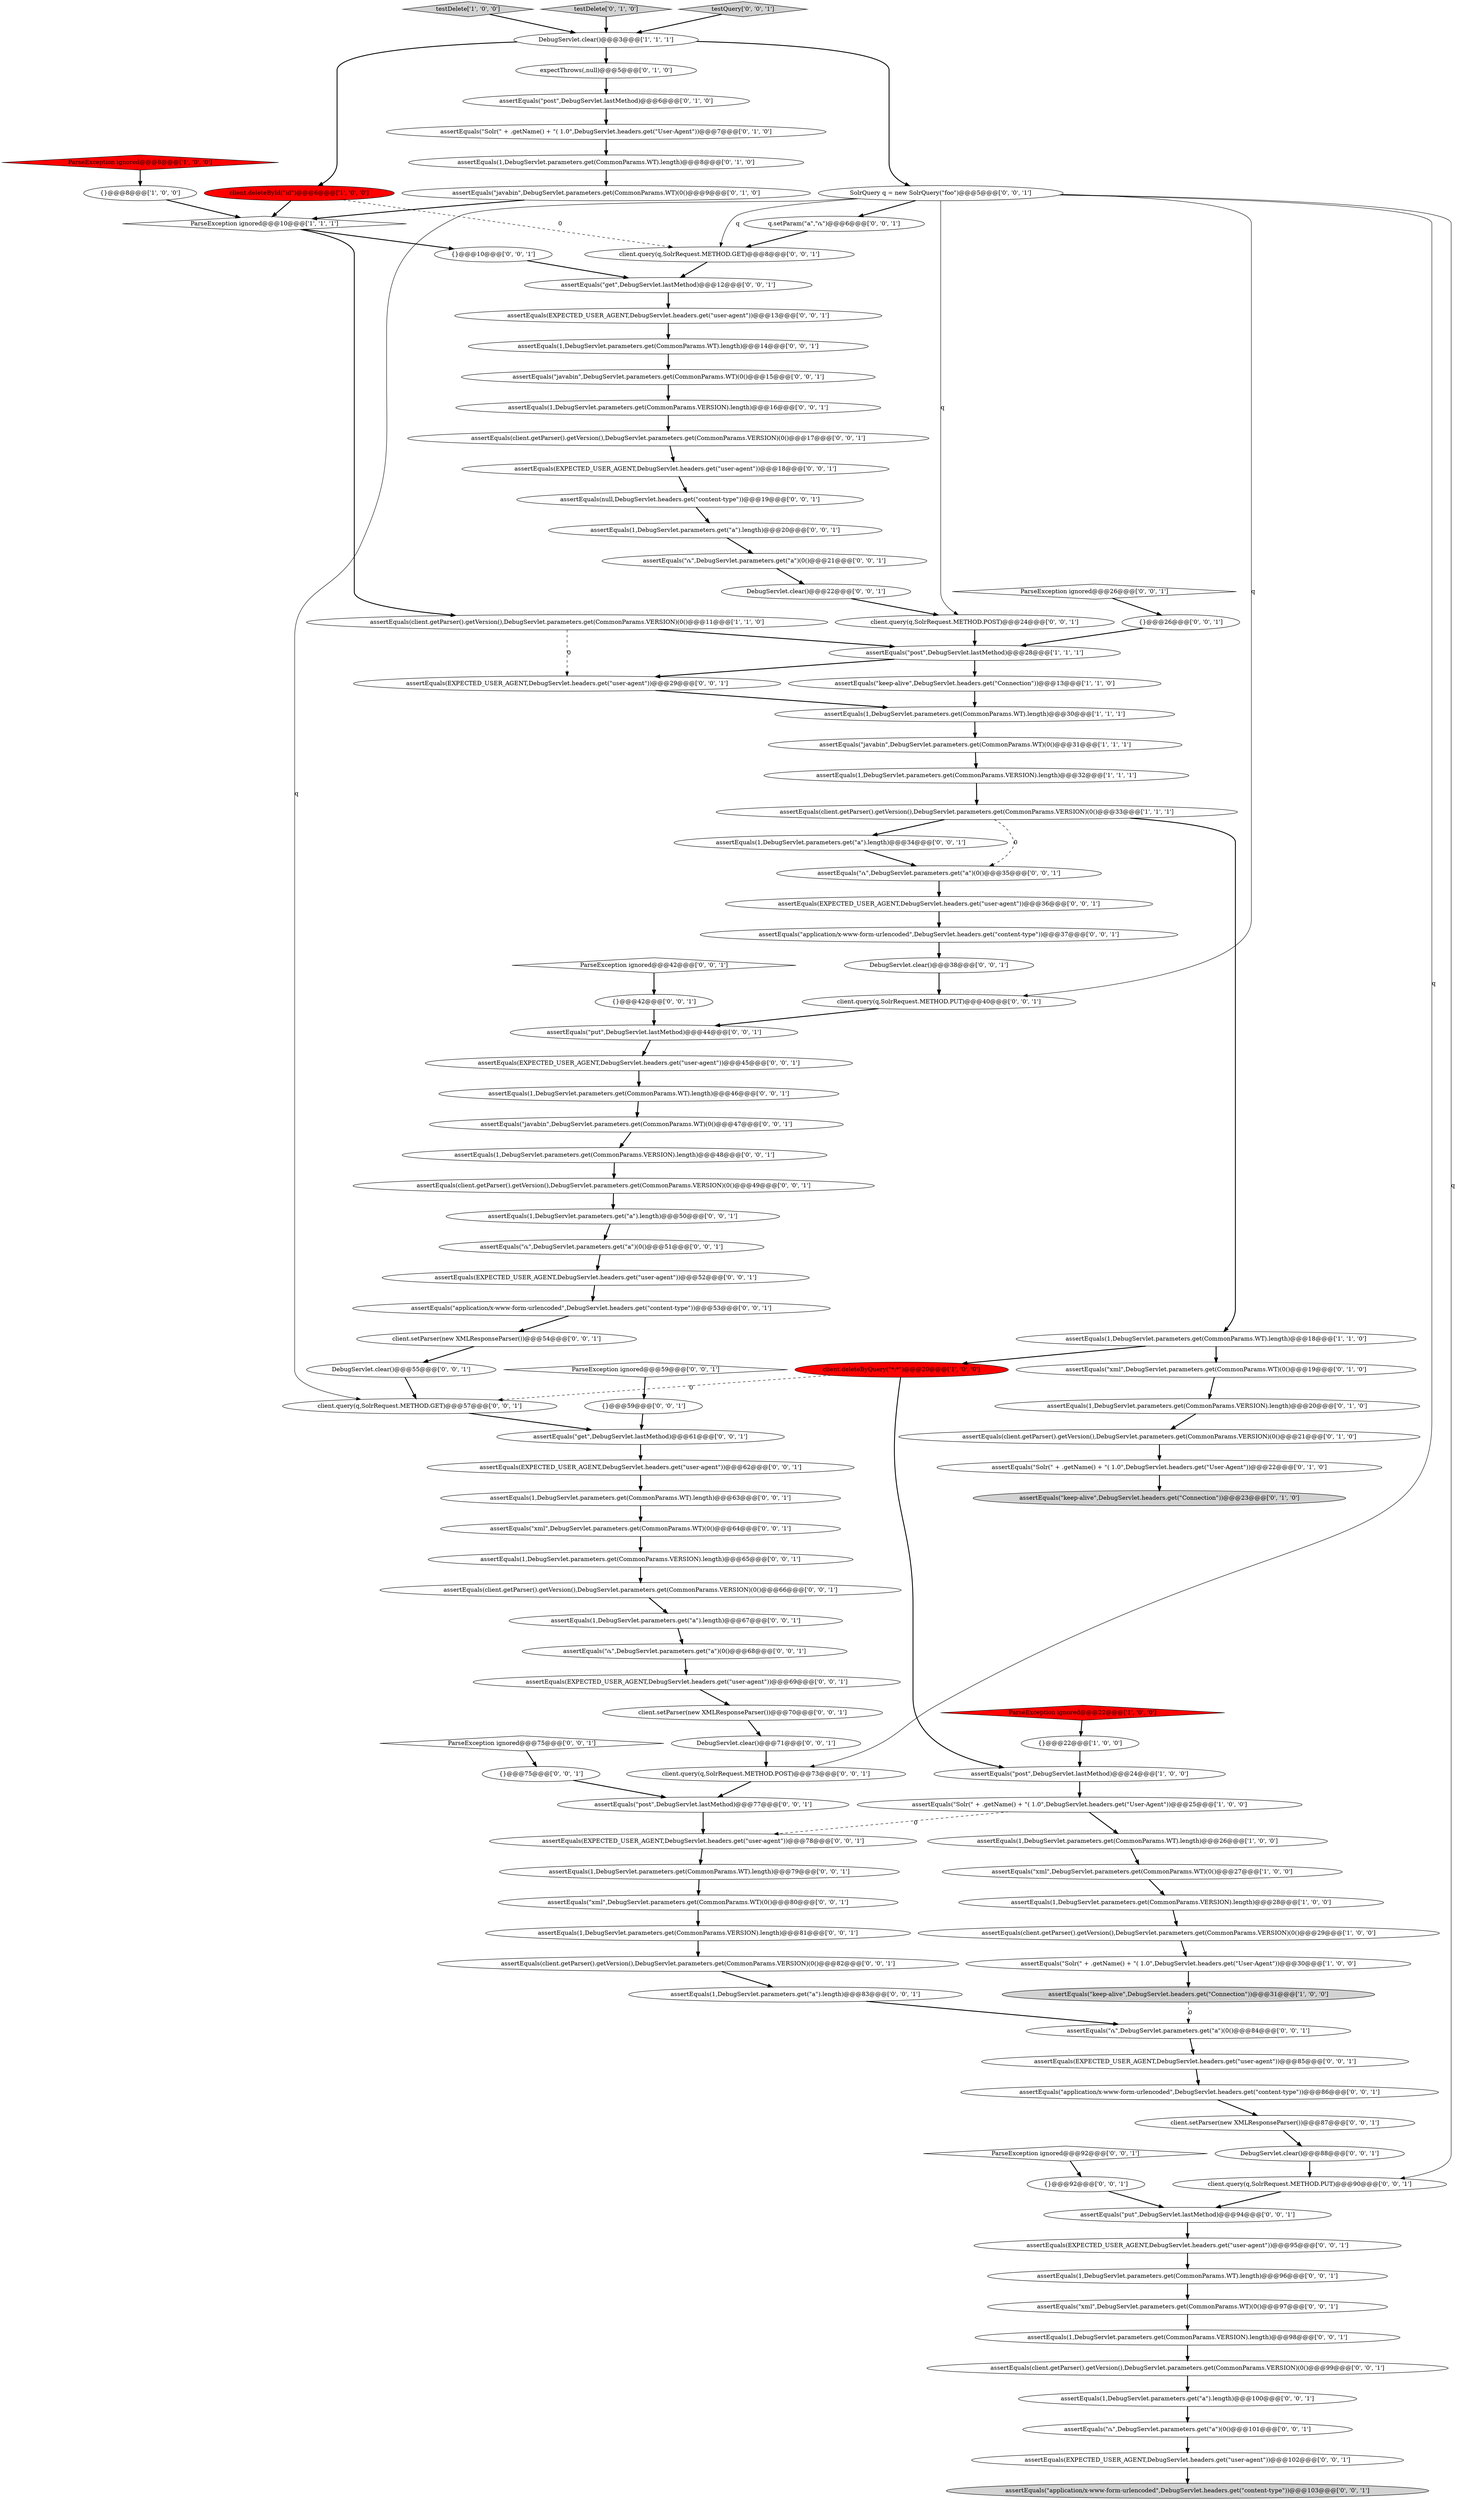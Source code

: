 digraph {
116 [style = filled, label = "{}@@@59@@@['0', '0', '1']", fillcolor = white, shape = ellipse image = "AAA0AAABBB3BBB"];
43 [style = filled, label = "assertEquals(EXPECTED_USER_AGENT,DebugServlet.headers.get(\"user-agent\"))@@@29@@@['0', '0', '1']", fillcolor = white, shape = ellipse image = "AAA0AAABBB3BBB"];
77 [style = filled, label = "ParseException ignored@@@92@@@['0', '0', '1']", fillcolor = white, shape = diamond image = "AAA0AAABBB3BBB"];
72 [style = filled, label = "client.query(q,SolrRequest.METHOD.GET)@@@57@@@['0', '0', '1']", fillcolor = white, shape = ellipse image = "AAA0AAABBB3BBB"];
93 [style = filled, label = "assertEquals(client.getParser().getVersion(),DebugServlet.parameters.get(CommonParams.VERSION)(0()@@@66@@@['0', '0', '1']", fillcolor = white, shape = ellipse image = "AAA0AAABBB3BBB"];
110 [style = filled, label = "assertEquals(\"xml\",DebugServlet.parameters.get(CommonParams.WT)(0()@@@80@@@['0', '0', '1']", fillcolor = white, shape = ellipse image = "AAA0AAABBB3BBB"];
90 [style = filled, label = "DebugServlet.clear()@@@55@@@['0', '0', '1']", fillcolor = white, shape = ellipse image = "AAA0AAABBB3BBB"];
32 [style = filled, label = "assertEquals(\"keep-alive\",DebugServlet.headers.get(\"Connection\"))@@@23@@@['0', '1', '0']", fillcolor = lightgray, shape = ellipse image = "AAA0AAABBB2BBB"];
44 [style = filled, label = "client.query(q,SolrRequest.METHOD.POST)@@@73@@@['0', '0', '1']", fillcolor = white, shape = ellipse image = "AAA0AAABBB3BBB"];
53 [style = filled, label = "assertEquals(1,DebugServlet.parameters.get(\"a\").length)@@@34@@@['0', '0', '1']", fillcolor = white, shape = ellipse image = "AAA0AAABBB3BBB"];
36 [style = filled, label = "assertEquals(EXPECTED_USER_AGENT,DebugServlet.headers.get(\"user-agent\"))@@@102@@@['0', '0', '1']", fillcolor = white, shape = ellipse image = "AAA0AAABBB3BBB"];
85 [style = filled, label = "{}@@@92@@@['0', '0', '1']", fillcolor = white, shape = ellipse image = "AAA0AAABBB3BBB"];
96 [style = filled, label = "client.setParser(new XMLResponseParser())@@@87@@@['0', '0', '1']", fillcolor = white, shape = ellipse image = "AAA0AAABBB3BBB"];
69 [style = filled, label = "client.setParser(new XMLResponseParser())@@@54@@@['0', '0', '1']", fillcolor = white, shape = ellipse image = "AAA0AAABBB3BBB"];
10 [style = filled, label = "assertEquals(\"xml\",DebugServlet.parameters.get(CommonParams.WT)(0()@@@27@@@['1', '0', '0']", fillcolor = white, shape = ellipse image = "AAA0AAABBB1BBB"];
30 [style = filled, label = "assertEquals(\"post\",DebugServlet.lastMethod)@@@6@@@['0', '1', '0']", fillcolor = white, shape = ellipse image = "AAA0AAABBB2BBB"];
111 [style = filled, label = "assertEquals(1,DebugServlet.parameters.get(\"a\").length)@@@50@@@['0', '0', '1']", fillcolor = white, shape = ellipse image = "AAA0AAABBB3BBB"];
105 [style = filled, label = "ParseException ignored@@@75@@@['0', '0', '1']", fillcolor = white, shape = diamond image = "AAA0AAABBB3BBB"];
106 [style = filled, label = "assertEquals(\"application/x-www-form-urlencoded\",DebugServlet.headers.get(\"content-type\"))@@@86@@@['0', '0', '1']", fillcolor = white, shape = ellipse image = "AAA0AAABBB3BBB"];
109 [style = filled, label = "assertEquals(1,DebugServlet.parameters.get(CommonParams.VERSION).length)@@@81@@@['0', '0', '1']", fillcolor = white, shape = ellipse image = "AAA0AAABBB3BBB"];
8 [style = filled, label = "client.deleteById(\"id\")@@@6@@@['1', '0', '0']", fillcolor = red, shape = ellipse image = "AAA1AAABBB1BBB"];
76 [style = filled, label = "assertEquals(null,DebugServlet.headers.get(\"content-type\"))@@@19@@@['0', '0', '1']", fillcolor = white, shape = ellipse image = "AAA0AAABBB3BBB"];
94 [style = filled, label = "{}@@@26@@@['0', '0', '1']", fillcolor = white, shape = ellipse image = "AAA0AAABBB3BBB"];
114 [style = filled, label = "assertEquals(1,DebugServlet.parameters.get(CommonParams.VERSION).length)@@@65@@@['0', '0', '1']", fillcolor = white, shape = ellipse image = "AAA0AAABBB3BBB"];
46 [style = filled, label = "DebugServlet.clear()@@@71@@@['0', '0', '1']", fillcolor = white, shape = ellipse image = "AAA0AAABBB3BBB"];
89 [style = filled, label = "assertEquals(1,DebugServlet.parameters.get(CommonParams.WT).length)@@@96@@@['0', '0', '1']", fillcolor = white, shape = ellipse image = "AAA0AAABBB3BBB"];
41 [style = filled, label = "assertEquals(1,DebugServlet.parameters.get(CommonParams.VERSION).length)@@@16@@@['0', '0', '1']", fillcolor = white, shape = ellipse image = "AAA0AAABBB3BBB"];
80 [style = filled, label = "assertEquals(\"put\",DebugServlet.lastMethod)@@@44@@@['0', '0', '1']", fillcolor = white, shape = ellipse image = "AAA0AAABBB3BBB"];
37 [style = filled, label = "assertEquals(\"javabin\",DebugServlet.parameters.get(CommonParams.WT)(0()@@@15@@@['0', '0', '1']", fillcolor = white, shape = ellipse image = "AAA0AAABBB3BBB"];
42 [style = filled, label = "{}@@@42@@@['0', '0', '1']", fillcolor = white, shape = ellipse image = "AAA0AAABBB3BBB"];
95 [style = filled, label = "client.query(q,SolrRequest.METHOD.PUT)@@@90@@@['0', '0', '1']", fillcolor = white, shape = ellipse image = "AAA0AAABBB3BBB"];
83 [style = filled, label = "assertEquals(client.getParser().getVersion(),DebugServlet.parameters.get(CommonParams.VERSION)(0()@@@99@@@['0', '0', '1']", fillcolor = white, shape = ellipse image = "AAA0AAABBB3BBB"];
98 [style = filled, label = "assertEquals(EXPECTED_USER_AGENT,DebugServlet.headers.get(\"user-agent\"))@@@62@@@['0', '0', '1']", fillcolor = white, shape = ellipse image = "AAA0AAABBB3BBB"];
28 [style = filled, label = "assertEquals(\"Solr(\" + .getName() + \"( 1.0\",DebugServlet.headers.get(\"User-Agent\"))@@@22@@@['0', '1', '0']", fillcolor = white, shape = ellipse image = "AAA0AAABBB2BBB"];
40 [style = filled, label = "assertEquals(1,DebugServlet.parameters.get(CommonParams.WT).length)@@@14@@@['0', '0', '1']", fillcolor = white, shape = ellipse image = "AAA0AAABBB3BBB"];
11 [style = filled, label = "assertEquals(\"keep-alive\",DebugServlet.headers.get(\"Connection\"))@@@13@@@['1', '1', '0']", fillcolor = white, shape = ellipse image = "AAA0AAABBB1BBB"];
91 [style = filled, label = "assertEquals(\"ሴ\",DebugServlet.parameters.get(\"a\")(0()@@@101@@@['0', '0', '1']", fillcolor = white, shape = ellipse image = "AAA0AAABBB3BBB"];
112 [style = filled, label = "assertEquals(\"ሴ\",DebugServlet.parameters.get(\"a\")(0()@@@68@@@['0', '0', '1']", fillcolor = white, shape = ellipse image = "AAA0AAABBB3BBB"];
100 [style = filled, label = "assertEquals(1,DebugServlet.parameters.get(CommonParams.WT).length)@@@63@@@['0', '0', '1']", fillcolor = white, shape = ellipse image = "AAA0AAABBB3BBB"];
29 [style = filled, label = "assertEquals(client.getParser().getVersion(),DebugServlet.parameters.get(CommonParams.VERSION)(0()@@@21@@@['0', '1', '0']", fillcolor = white, shape = ellipse image = "AAA0AAABBB2BBB"];
4 [style = filled, label = "assertEquals(1,DebugServlet.parameters.get(CommonParams.WT).length)@@@18@@@['1', '1', '0']", fillcolor = white, shape = ellipse image = "AAA0AAABBB1BBB"];
2 [style = filled, label = "assertEquals(1,DebugServlet.parameters.get(CommonParams.WT).length)@@@30@@@['1', '1', '1']", fillcolor = white, shape = ellipse image = "AAA0AAABBB1BBB"];
104 [style = filled, label = "assertEquals(\"application/x-www-form-urlencoded\",DebugServlet.headers.get(\"content-type\"))@@@37@@@['0', '0', '1']", fillcolor = white, shape = ellipse image = "AAA0AAABBB3BBB"];
52 [style = filled, label = "assertEquals(1,DebugServlet.parameters.get(CommonParams.WT).length)@@@46@@@['0', '0', '1']", fillcolor = white, shape = ellipse image = "AAA0AAABBB3BBB"];
86 [style = filled, label = "assertEquals(1,DebugServlet.parameters.get(\"a\").length)@@@20@@@['0', '0', '1']", fillcolor = white, shape = ellipse image = "AAA0AAABBB3BBB"];
82 [style = filled, label = "assertEquals(\"ሴ\",DebugServlet.parameters.get(\"a\")(0()@@@51@@@['0', '0', '1']", fillcolor = white, shape = ellipse image = "AAA0AAABBB3BBB"];
16 [style = filled, label = "assertEquals(client.getParser().getVersion(),DebugServlet.parameters.get(CommonParams.VERSION)(0()@@@33@@@['1', '1', '1']", fillcolor = white, shape = ellipse image = "AAA0AAABBB1BBB"];
108 [style = filled, label = "assertEquals(1,DebugServlet.parameters.get(\"a\").length)@@@67@@@['0', '0', '1']", fillcolor = white, shape = ellipse image = "AAA0AAABBB3BBB"];
45 [style = filled, label = "ParseException ignored@@@26@@@['0', '0', '1']", fillcolor = white, shape = diamond image = "AAA0AAABBB3BBB"];
59 [style = filled, label = "client.query(q,SolrRequest.METHOD.PUT)@@@40@@@['0', '0', '1']", fillcolor = white, shape = ellipse image = "AAA0AAABBB3BBB"];
75 [style = filled, label = "client.setParser(new XMLResponseParser())@@@70@@@['0', '0', '1']", fillcolor = white, shape = ellipse image = "AAA0AAABBB3BBB"];
51 [style = filled, label = "DebugServlet.clear()@@@22@@@['0', '0', '1']", fillcolor = white, shape = ellipse image = "AAA0AAABBB3BBB"];
22 [style = filled, label = "client.deleteByQuery(\"*:*\")@@@20@@@['1', '0', '0']", fillcolor = red, shape = ellipse image = "AAA1AAABBB1BBB"];
88 [style = filled, label = "assertEquals(\"post\",DebugServlet.lastMethod)@@@77@@@['0', '0', '1']", fillcolor = white, shape = ellipse image = "AAA0AAABBB3BBB"];
103 [style = filled, label = "assertEquals(\"put\",DebugServlet.lastMethod)@@@94@@@['0', '0', '1']", fillcolor = white, shape = ellipse image = "AAA0AAABBB3BBB"];
1 [style = filled, label = "testDelete['1', '0', '0']", fillcolor = lightgray, shape = diamond image = "AAA0AAABBB1BBB"];
9 [style = filled, label = "assertEquals(\"Solr(\" + .getName() + \"( 1.0\",DebugServlet.headers.get(\"User-Agent\"))@@@25@@@['1', '0', '0']", fillcolor = white, shape = ellipse image = "AAA0AAABBB1BBB"];
34 [style = filled, label = "testDelete['0', '1', '0']", fillcolor = lightgray, shape = diamond image = "AAA0AAABBB2BBB"];
92 [style = filled, label = "SolrQuery q = new SolrQuery(\"foo\")@@@5@@@['0', '0', '1']", fillcolor = white, shape = ellipse image = "AAA0AAABBB3BBB"];
74 [style = filled, label = "{}@@@75@@@['0', '0', '1']", fillcolor = white, shape = ellipse image = "AAA0AAABBB3BBB"];
63 [style = filled, label = "assertEquals(EXPECTED_USER_AGENT,DebugServlet.headers.get(\"user-agent\"))@@@85@@@['0', '0', '1']", fillcolor = white, shape = ellipse image = "AAA0AAABBB3BBB"];
55 [style = filled, label = "assertEquals(EXPECTED_USER_AGENT,DebugServlet.headers.get(\"user-agent\"))@@@78@@@['0', '0', '1']", fillcolor = white, shape = ellipse image = "AAA0AAABBB3BBB"];
27 [style = filled, label = "assertEquals(\"xml\",DebugServlet.parameters.get(CommonParams.WT)(0()@@@19@@@['0', '1', '0']", fillcolor = white, shape = ellipse image = "AAA0AAABBB2BBB"];
23 [style = filled, label = "assertEquals(1,DebugServlet.parameters.get(CommonParams.VERSION).length)@@@28@@@['1', '0', '0']", fillcolor = white, shape = ellipse image = "AAA0AAABBB1BBB"];
15 [style = filled, label = "assertEquals(1,DebugServlet.parameters.get(CommonParams.VERSION).length)@@@32@@@['1', '1', '1']", fillcolor = white, shape = ellipse image = "AAA0AAABBB1BBB"];
33 [style = filled, label = "assertEquals(\"javabin\",DebugServlet.parameters.get(CommonParams.WT)(0()@@@9@@@['0', '1', '0']", fillcolor = white, shape = ellipse image = "AAA0AAABBB2BBB"];
58 [style = filled, label = "q.setParam(\"a\",\"ሴ\")@@@6@@@['0', '0', '1']", fillcolor = white, shape = ellipse image = "AAA0AAABBB3BBB"];
35 [style = filled, label = "assertEquals(1,DebugServlet.parameters.get(CommonParams.VERSION).length)@@@20@@@['0', '1', '0']", fillcolor = white, shape = ellipse image = "AAA0AAABBB2BBB"];
87 [style = filled, label = "assertEquals(1,DebugServlet.parameters.get(\"a\").length)@@@83@@@['0', '0', '1']", fillcolor = white, shape = ellipse image = "AAA0AAABBB3BBB"];
102 [style = filled, label = "ParseException ignored@@@42@@@['0', '0', '1']", fillcolor = white, shape = diamond image = "AAA0AAABBB3BBB"];
67 [style = filled, label = "assertEquals(\"ሴ\",DebugServlet.parameters.get(\"a\")(0()@@@21@@@['0', '0', '1']", fillcolor = white, shape = ellipse image = "AAA0AAABBB3BBB"];
56 [style = filled, label = "assertEquals(\"ሴ\",DebugServlet.parameters.get(\"a\")(0()@@@84@@@['0', '0', '1']", fillcolor = white, shape = ellipse image = "AAA0AAABBB3BBB"];
48 [style = filled, label = "assertEquals(EXPECTED_USER_AGENT,DebugServlet.headers.get(\"user-agent\"))@@@95@@@['0', '0', '1']", fillcolor = white, shape = ellipse image = "AAA0AAABBB3BBB"];
62 [style = filled, label = "assertEquals(EXPECTED_USER_AGENT,DebugServlet.headers.get(\"user-agent\"))@@@52@@@['0', '0', '1']", fillcolor = white, shape = ellipse image = "AAA0AAABBB3BBB"];
68 [style = filled, label = "client.query(q,SolrRequest.METHOD.POST)@@@24@@@['0', '0', '1']", fillcolor = white, shape = ellipse image = "AAA0AAABBB3BBB"];
66 [style = filled, label = "assertEquals(\"ሴ\",DebugServlet.parameters.get(\"a\")(0()@@@35@@@['0', '0', '1']", fillcolor = white, shape = ellipse image = "AAA0AAABBB3BBB"];
49 [style = filled, label = "testQuery['0', '0', '1']", fillcolor = lightgray, shape = diamond image = "AAA0AAABBB3BBB"];
50 [style = filled, label = "assertEquals(EXPECTED_USER_AGENT,DebugServlet.headers.get(\"user-agent\"))@@@45@@@['0', '0', '1']", fillcolor = white, shape = ellipse image = "AAA0AAABBB3BBB"];
21 [style = filled, label = "assertEquals(\"javabin\",DebugServlet.parameters.get(CommonParams.WT)(0()@@@31@@@['1', '1', '1']", fillcolor = white, shape = ellipse image = "AAA0AAABBB1BBB"];
7 [style = filled, label = "assertEquals(\"post\",DebugServlet.lastMethod)@@@24@@@['1', '0', '0']", fillcolor = white, shape = ellipse image = "AAA0AAABBB1BBB"];
64 [style = filled, label = "assertEquals(EXPECTED_USER_AGENT,DebugServlet.headers.get(\"user-agent\"))@@@18@@@['0', '0', '1']", fillcolor = white, shape = ellipse image = "AAA0AAABBB3BBB"];
24 [style = filled, label = "ParseException ignored@@@10@@@['1', '1', '1']", fillcolor = white, shape = diamond image = "AAA0AAABBB1BBB"];
99 [style = filled, label = "ParseException ignored@@@59@@@['0', '0', '1']", fillcolor = white, shape = diamond image = "AAA0AAABBB3BBB"];
13 [style = filled, label = "assertEquals(\"Solr(\" + .getName() + \"( 1.0\",DebugServlet.headers.get(\"User-Agent\"))@@@30@@@['1', '0', '0']", fillcolor = white, shape = ellipse image = "AAA0AAABBB1BBB"];
101 [style = filled, label = "assertEquals(\"application/x-www-form-urlencoded\",DebugServlet.headers.get(\"content-type\"))@@@53@@@['0', '0', '1']", fillcolor = white, shape = ellipse image = "AAA0AAABBB3BBB"];
70 [style = filled, label = "assertEquals(\"get\",DebugServlet.lastMethod)@@@61@@@['0', '0', '1']", fillcolor = white, shape = ellipse image = "AAA0AAABBB3BBB"];
12 [style = filled, label = "{}@@@22@@@['1', '0', '0']", fillcolor = white, shape = ellipse image = "AAA0AAABBB1BBB"];
73 [style = filled, label = "assertEquals(\"xml\",DebugServlet.parameters.get(CommonParams.WT)(0()@@@64@@@['0', '0', '1']", fillcolor = white, shape = ellipse image = "AAA0AAABBB3BBB"];
25 [style = filled, label = "assertEquals(\"Solr(\" + .getName() + \"( 1.0\",DebugServlet.headers.get(\"User-Agent\"))@@@7@@@['0', '1', '0']", fillcolor = white, shape = ellipse image = "AAA0AAABBB2BBB"];
26 [style = filled, label = "assertEquals(1,DebugServlet.parameters.get(CommonParams.WT).length)@@@8@@@['0', '1', '0']", fillcolor = white, shape = ellipse image = "AAA0AAABBB2BBB"];
107 [style = filled, label = "assertEquals(\"application/x-www-form-urlencoded\",DebugServlet.headers.get(\"content-type\"))@@@103@@@['0', '0', '1']", fillcolor = lightgray, shape = ellipse image = "AAA0AAABBB3BBB"];
17 [style = filled, label = "assertEquals(\"keep-alive\",DebugServlet.headers.get(\"Connection\"))@@@31@@@['1', '0', '0']", fillcolor = lightgray, shape = ellipse image = "AAA0AAABBB1BBB"];
31 [style = filled, label = "expectThrows(,null)@@@5@@@['0', '1', '0']", fillcolor = white, shape = ellipse image = "AAA0AAABBB2BBB"];
6 [style = filled, label = "DebugServlet.clear()@@@3@@@['1', '1', '1']", fillcolor = white, shape = ellipse image = "AAA0AAABBB1BBB"];
57 [style = filled, label = "assertEquals(client.getParser().getVersion(),DebugServlet.parameters.get(CommonParams.VERSION)(0()@@@17@@@['0', '0', '1']", fillcolor = white, shape = ellipse image = "AAA0AAABBB3BBB"];
97 [style = filled, label = "assertEquals(client.getParser().getVersion(),DebugServlet.parameters.get(CommonParams.VERSION)(0()@@@49@@@['0', '0', '1']", fillcolor = white, shape = ellipse image = "AAA0AAABBB3BBB"];
0 [style = filled, label = "{}@@@8@@@['1', '0', '0']", fillcolor = white, shape = ellipse image = "AAA0AAABBB1BBB"];
71 [style = filled, label = "assertEquals(EXPECTED_USER_AGENT,DebugServlet.headers.get(\"user-agent\"))@@@13@@@['0', '0', '1']", fillcolor = white, shape = ellipse image = "AAA0AAABBB3BBB"];
117 [style = filled, label = "client.query(q,SolrRequest.METHOD.GET)@@@8@@@['0', '0', '1']", fillcolor = white, shape = ellipse image = "AAA0AAABBB3BBB"];
81 [style = filled, label = "assertEquals(\"javabin\",DebugServlet.parameters.get(CommonParams.WT)(0()@@@47@@@['0', '0', '1']", fillcolor = white, shape = ellipse image = "AAA0AAABBB3BBB"];
20 [style = filled, label = "assertEquals(1,DebugServlet.parameters.get(CommonParams.WT).length)@@@26@@@['1', '0', '0']", fillcolor = white, shape = ellipse image = "AAA0AAABBB1BBB"];
18 [style = filled, label = "assertEquals(client.getParser().getVersion(),DebugServlet.parameters.get(CommonParams.VERSION)(0()@@@29@@@['1', '0', '0']", fillcolor = white, shape = ellipse image = "AAA0AAABBB1BBB"];
113 [style = filled, label = "assertEquals(1,DebugServlet.parameters.get(CommonParams.VERSION).length)@@@98@@@['0', '0', '1']", fillcolor = white, shape = ellipse image = "AAA0AAABBB3BBB"];
61 [style = filled, label = "assertEquals(\"xml\",DebugServlet.parameters.get(CommonParams.WT)(0()@@@97@@@['0', '0', '1']", fillcolor = white, shape = ellipse image = "AAA0AAABBB3BBB"];
38 [style = filled, label = "DebugServlet.clear()@@@38@@@['0', '0', '1']", fillcolor = white, shape = ellipse image = "AAA0AAABBB3BBB"];
47 [style = filled, label = "assertEquals(1,DebugServlet.parameters.get(CommonParams.WT).length)@@@79@@@['0', '0', '1']", fillcolor = white, shape = ellipse image = "AAA0AAABBB3BBB"];
115 [style = filled, label = "assertEquals(EXPECTED_USER_AGENT,DebugServlet.headers.get(\"user-agent\"))@@@69@@@['0', '0', '1']", fillcolor = white, shape = ellipse image = "AAA0AAABBB3BBB"];
60 [style = filled, label = "assertEquals(1,DebugServlet.parameters.get(\"a\").length)@@@100@@@['0', '0', '1']", fillcolor = white, shape = ellipse image = "AAA0AAABBB3BBB"];
54 [style = filled, label = "assertEquals(\"get\",DebugServlet.lastMethod)@@@12@@@['0', '0', '1']", fillcolor = white, shape = ellipse image = "AAA0AAABBB3BBB"];
65 [style = filled, label = "assertEquals(client.getParser().getVersion(),DebugServlet.parameters.get(CommonParams.VERSION)(0()@@@82@@@['0', '0', '1']", fillcolor = white, shape = ellipse image = "AAA0AAABBB3BBB"];
14 [style = filled, label = "assertEquals(\"post\",DebugServlet.lastMethod)@@@28@@@['1', '1', '1']", fillcolor = white, shape = ellipse image = "AAA0AAABBB1BBB"];
84 [style = filled, label = "DebugServlet.clear()@@@88@@@['0', '0', '1']", fillcolor = white, shape = ellipse image = "AAA0AAABBB3BBB"];
78 [style = filled, label = "{}@@@10@@@['0', '0', '1']", fillcolor = white, shape = ellipse image = "AAA0AAABBB3BBB"];
5 [style = filled, label = "ParseException ignored@@@8@@@['1', '0', '0']", fillcolor = red, shape = diamond image = "AAA1AAABBB1BBB"];
39 [style = filled, label = "assertEquals(1,DebugServlet.parameters.get(CommonParams.VERSION).length)@@@48@@@['0', '0', '1']", fillcolor = white, shape = ellipse image = "AAA0AAABBB3BBB"];
3 [style = filled, label = "assertEquals(client.getParser().getVersion(),DebugServlet.parameters.get(CommonParams.VERSION)(0()@@@11@@@['1', '1', '0']", fillcolor = white, shape = ellipse image = "AAA0AAABBB1BBB"];
19 [style = filled, label = "ParseException ignored@@@22@@@['1', '0', '0']", fillcolor = red, shape = diamond image = "AAA1AAABBB1BBB"];
79 [style = filled, label = "assertEquals(EXPECTED_USER_AGENT,DebugServlet.headers.get(\"user-agent\"))@@@36@@@['0', '0', '1']", fillcolor = white, shape = ellipse image = "AAA0AAABBB3BBB"];
108->112 [style = bold, label=""];
105->74 [style = bold, label=""];
90->72 [style = bold, label=""];
47->110 [style = bold, label=""];
92->95 [style = solid, label="q"];
55->47 [style = bold, label=""];
21->15 [style = bold, label=""];
92->58 [style = bold, label=""];
92->117 [style = solid, label="q"];
17->56 [style = dashed, label="0"];
12->7 [style = bold, label=""];
102->42 [style = bold, label=""];
7->9 [style = bold, label=""];
13->17 [style = bold, label=""];
80->50 [style = bold, label=""];
65->87 [style = bold, label=""];
5->0 [style = bold, label=""];
45->94 [style = bold, label=""];
0->24 [style = bold, label=""];
31->30 [style = bold, label=""];
94->14 [style = bold, label=""];
101->69 [style = bold, label=""];
117->54 [style = bold, label=""];
115->75 [style = bold, label=""];
39->97 [style = bold, label=""];
54->71 [style = bold, label=""];
14->11 [style = bold, label=""];
62->101 [style = bold, label=""];
40->37 [style = bold, label=""];
91->36 [style = bold, label=""];
68->14 [style = bold, label=""];
6->92 [style = bold, label=""];
22->72 [style = dashed, label="0"];
116->70 [style = bold, label=""];
19->12 [style = bold, label=""];
97->111 [style = bold, label=""];
83->60 [style = bold, label=""];
64->76 [style = bold, label=""];
75->46 [style = bold, label=""];
73->114 [style = bold, label=""];
48->89 [style = bold, label=""];
22->7 [style = bold, label=""];
14->43 [style = bold, label=""];
100->73 [style = bold, label=""];
92->72 [style = solid, label="q"];
70->98 [style = bold, label=""];
76->86 [style = bold, label=""];
82->62 [style = bold, label=""];
2->21 [style = bold, label=""];
110->109 [style = bold, label=""];
52->81 [style = bold, label=""];
25->26 [style = bold, label=""];
95->103 [style = bold, label=""];
8->117 [style = dashed, label="0"];
67->51 [style = bold, label=""];
92->44 [style = solid, label="q"];
36->107 [style = bold, label=""];
24->3 [style = bold, label=""];
4->22 [style = bold, label=""];
38->59 [style = bold, label=""];
8->24 [style = bold, label=""];
46->44 [style = bold, label=""];
59->80 [style = bold, label=""];
9->55 [style = dashed, label="0"];
81->39 [style = bold, label=""];
35->29 [style = bold, label=""];
109->65 [style = bold, label=""];
111->82 [style = bold, label=""];
37->41 [style = bold, label=""];
93->108 [style = bold, label=""];
63->106 [style = bold, label=""];
79->104 [style = bold, label=""];
9->20 [style = bold, label=""];
43->2 [style = bold, label=""];
98->100 [style = bold, label=""];
27->35 [style = bold, label=""];
28->32 [style = bold, label=""];
61->113 [style = bold, label=""];
74->88 [style = bold, label=""];
1->6 [style = bold, label=""];
10->23 [style = bold, label=""];
33->24 [style = bold, label=""];
77->85 [style = bold, label=""];
99->116 [style = bold, label=""];
71->40 [style = bold, label=""];
56->63 [style = bold, label=""];
16->4 [style = bold, label=""];
106->96 [style = bold, label=""];
89->61 [style = bold, label=""];
23->18 [style = bold, label=""];
49->6 [style = bold, label=""];
85->103 [style = bold, label=""];
84->95 [style = bold, label=""];
88->55 [style = bold, label=""];
112->115 [style = bold, label=""];
57->64 [style = bold, label=""];
72->70 [style = bold, label=""];
3->14 [style = bold, label=""];
44->88 [style = bold, label=""];
24->78 [style = bold, label=""];
51->68 [style = bold, label=""];
69->90 [style = bold, label=""];
30->25 [style = bold, label=""];
58->117 [style = bold, label=""];
60->91 [style = bold, label=""];
92->59 [style = solid, label="q"];
15->16 [style = bold, label=""];
78->54 [style = bold, label=""];
41->57 [style = bold, label=""];
16->53 [style = bold, label=""];
50->52 [style = bold, label=""];
11->2 [style = bold, label=""];
104->38 [style = bold, label=""];
92->68 [style = solid, label="q"];
87->56 [style = bold, label=""];
16->66 [style = dashed, label="0"];
20->10 [style = bold, label=""];
29->28 [style = bold, label=""];
6->31 [style = bold, label=""];
96->84 [style = bold, label=""];
53->66 [style = bold, label=""];
3->43 [style = dashed, label="0"];
42->80 [style = bold, label=""];
4->27 [style = bold, label=""];
6->8 [style = bold, label=""];
34->6 [style = bold, label=""];
18->13 [style = bold, label=""];
114->93 [style = bold, label=""];
113->83 [style = bold, label=""];
103->48 [style = bold, label=""];
26->33 [style = bold, label=""];
86->67 [style = bold, label=""];
66->79 [style = bold, label=""];
}
